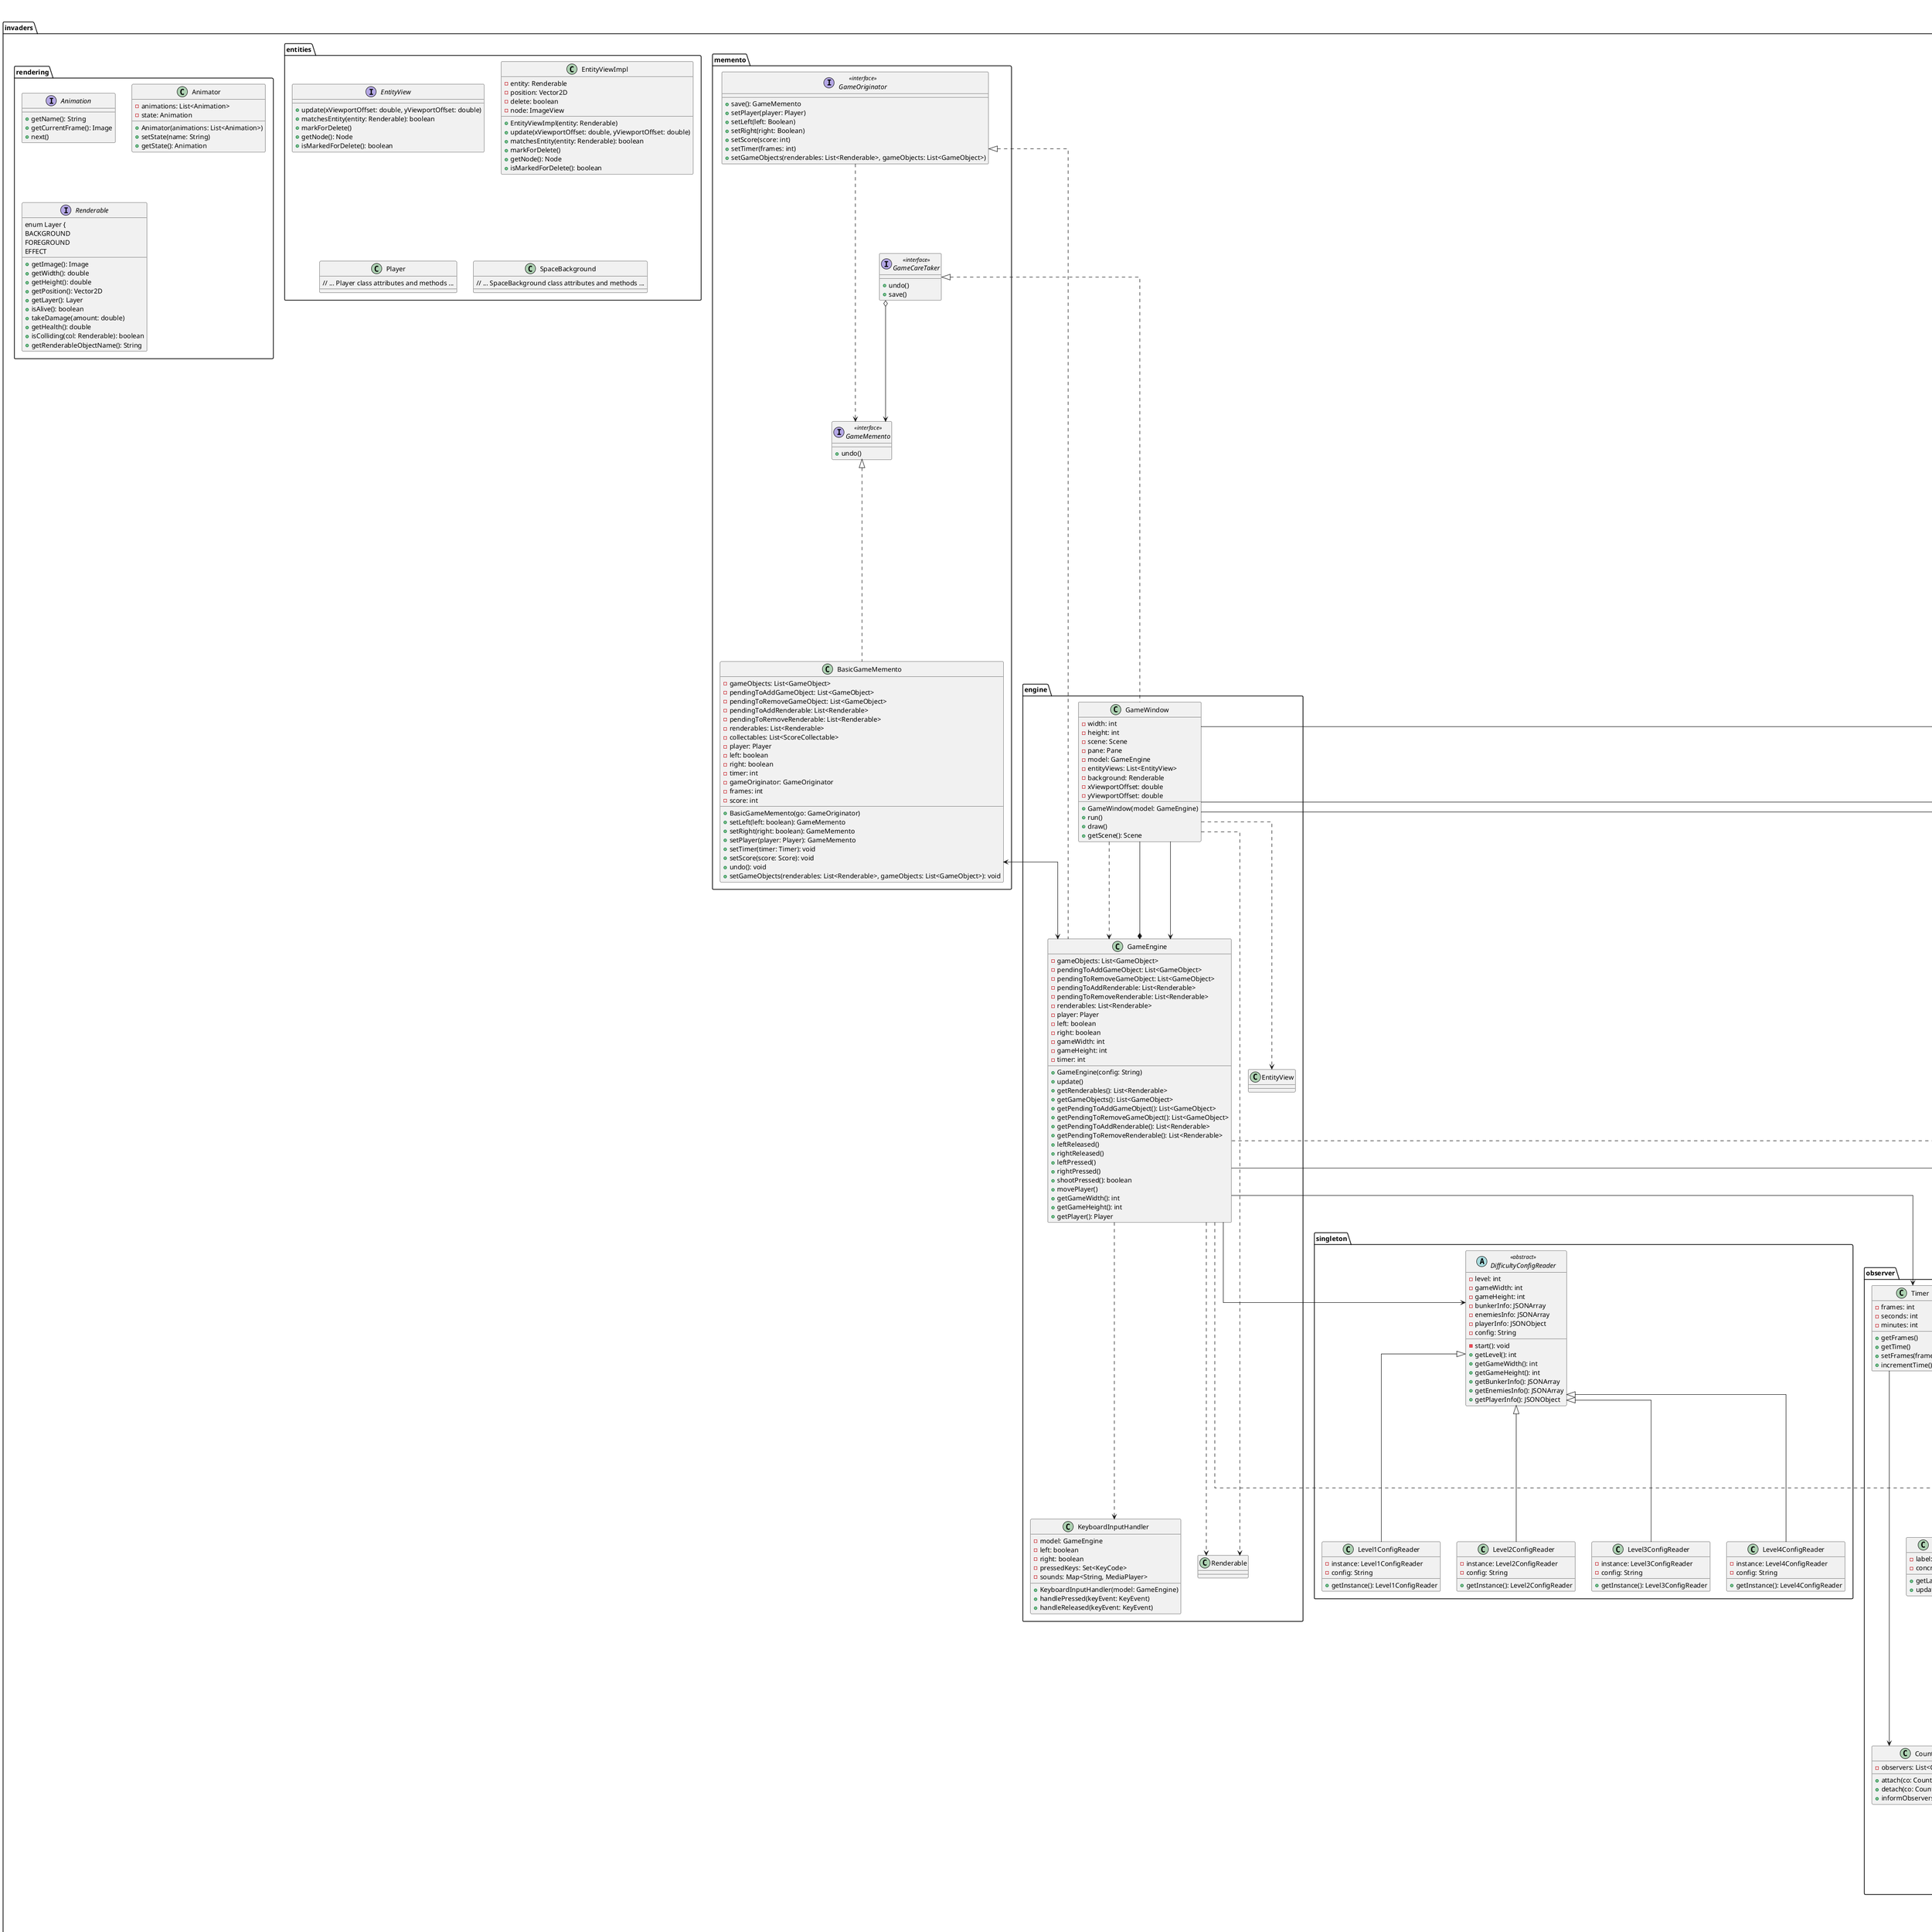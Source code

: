 @startuml

title Class Diagram for "Invaders Game"

skinparam linetype ortho

package invaders.builder {
    abstract class Builder <<abstract>> {
        +//buildPosition(Vector2D position)//
        +//buildLives(int live)//
        +//createGameObject()//
        +//reset()//
    }
    class BunkerBuilder {
        + buildImage(Image image)
    }
    class Director {
        + constructBunker(BunkerBuilder builder, JSONObject eachBunkerInfo)
        + constructEnemy(GameEngine engine, EnemyBuilder builder, JSONObject eachEnemyInfo)
    }
    class EnemyBuilder {
        + buildImageAndStrategy(String strategy)
    }
}

Builder <|--- BunkerBuilder
Builder <|--- EnemyBuilder

Director --> invaders.gameobject.Enemy: creates
Director --> invaders.gameobject.Bunker: creates

Director --> BunkerBuilder
Director --> EnemyBuilder

package invaders.strategy {
    interface ProjectileStrategy {
        +update(p: Projectile)
    }

    ProjectileStrategy <|-- FastProjectileStrategy
    ProjectileStrategy <|-- SlowProjectileStrategy
    ProjectileStrategy <|-- NormalProjectileStrategy

    class FastProjectileStrategy {
        +update(p: Projectile)
    }

    class NormalProjectileStrategy {
        +update(p: Projectile)
    }

    class SlowProjectileStrategy {
        +update(p: Projectile)
    }
}


package invaders.factory {
    class Projectile {
        + getPosition(): Vector2D
        + getImage(): Image
        + getLayer(): Layer
        + start()
        + getWidth(): double
        + getHeight(): double
        + takeDamage(amount: double)
        + getHealth(): double
        + isAlive(): boolean
    }

    class EnemyProjectile {
        - strategy: ProjectileStrategy
        + EnemyProjectile(position: Vector2D, strategy: ProjectileStrategy, image: Image)
        + update(model: GameEngine)
        + getRenderableObjectName(): String
    }

    class EnemyProjectileFactory {
        + createProjectile(position: Vector2D, strategy: ProjectileStrategy, image: Image): Projectile
    }

    class PlayerProjectile {
        - strategy: ProjectileStrategy
        + PlayerProjectile(position: Vector2D, strategy: ProjectileStrategy)
        + update(model: GameEngine)
        + getRenderableObjectName(): String
    }

    class PlayerProjectileFactory {
        + createProjectile(position: Vector2D, strategy: ProjectileStrategy, image: Image): Projectile
    }

    class ProjectileFactory {
        + createProjectile(position: Vector2D, strategy: ProjectileStrategy, image: Image): Projectile
    }
}

FastProjectileStrategy ---|> ProjectileStrategy
NormalProjectileStrategy ---|> ProjectileStrategy
SlowProjectileStrategy ---|> ProjectileStrategy
Projectile ...> EnemyProjectileFactory
Projectile ...> PlayerProjectileFactory

ProjectileFactory ...> Projectile

Projectile <|-- PlayerProjectile
Projectile <|-- EnemyProjectile

ProjectileFactory <|--- EnemyProjectileFactory
ProjectileFactory <|--- PlayerProjectileFactory

ProjectileStrategy <.. EnemyProjectile
ProjectileStrategy <.. PlayerProjectile

package invaders.state {
    interface BunkerState {
        + takeDamage()
    }

    BunkerState <|-- GreenState
    BunkerState <|-- YellowState
    BunkerState <|-- RedState
    Bunker ...> BunkerState

    class GreenState {
        + takeDamage()
    }

    class RedState {
        + takeDamage()
    }

    class YellowState {
        + takeDamage()
    }
}

package invaders.factory {
    class Projectile {
        - lives: int
        - position: Vector2D
        - image: Image
        + Projectile(position: Vector2D, image: Image)
        + getPosition(): Vector2D
        + getImage(): Image
        + getLayer(): Layer
        + start()
        + getWidth(): double
        + getHeight(): double
        + takeDamage(amount: double)
        + getHealth(): double
        + isAlive(): boolean
    }

    EnemyProjectile ...> ProjectileStrategy
    PlayerProjectile ...> ProjectileStrategy

    interface ProjectileFactory {
        + createProjectile(position: Vector2D, strategy: ProjectileStrategy, image: Image): Projectile
    }

    class EnemyProjectile {
        - strategy: ProjectileStrategy
        + EnemyProjectile(position: Vector2D, strategy: ProjectileStrategy, image: Image)
        + update(model: GameEngine)
        + getRenderableObjectName(): String
    }

    class EnemyProjectileFactory {
        + createProjectile(position: Vector2D, strategy: ProjectileStrategy, image: Image): Projectile
    }

    class PlayerProjectile {
        - strategy: ProjectileStrategy
        + PlayerProjectile(position: Vector2D, strategy: ProjectileStrategy)
        + update(model: GameEngine)
        + getRenderableObjectName(): String
    }

    class PlayerProjectileFactory {
        + createProjectile(position: Vector2D, strategy: ProjectileStrategy, image: Image): Projectile
    }
}

package invaders.gameobject {
    interface GameObject {
        + start()
        + update(model: GameEngine)
        + getPosition(): Vector2D
        + getLayer(): Layer
        + getImage(): Image
        + getWidth(): double
        + getHeight(): double
        + takeDamage(amount: double)
        + getHealth(): double
        + isAlive(): boolean
        + getRenderableObjectName(): String
    }

    GameObect <|-- Projectile
    GameObect <|-- Bunker
    GameObect <|-- Enemy

    interface Moveable {
        + up()
        + down()
        + left()
        + right()
    }

    Moveable <|-- Player

    class Enemy {
        - position: Vector2D
        - lives: int
        - image: Image
        - xVel: int
        - enemyProjectile: ArrayList<Projectile>
        - pendingToDeleteEnemyProjectile: ArrayList<Projectile>
        - projectileStrategy: ProjectileStrategy
        - projectileFactory: ProjectileFactory
        - projectileImage: Image
        - random: Random
        + Enemy(position: Vector2D)
        + start()
        + update(engine: GameEngine)
        + getImage(): Image
        + getWidth(): double
        + getHeight(): double
        + getPosition(): Vector2D
        + getLayer(): Layer
        + setPosition(position: Vector2D)
        + setLives(lives: int)
        + setImage(image: Image)
        + setProjectileImage(projectileImage: Image)
        + takeDamage(amount: double)
        + getHealth(): double
        + getRenderableObjectName(): String
        + isAlive(): boolean
        + setProjectileStrategy(projectileStrategy: ProjectileStrategy)
    }

    class Player {
        - position: Vector2D
        - health: double
        - velocity: double
        - width: double
        - height: double
        - image: Image
        - playerProjectileFactory: ProjectileFactory
        + Player(playerInfo: JSONObject)
        + takeDamage(amount: double)
        + getHealth(): double
        + isAlive(): boolean
        + up()
        + down()
        + left()
        + right()
        + shoot(): Projectile
        + getImage(): Image
        + getWidth(): double
        + getHeight(): double
        + getPosition(): Vector2D
        + getLayer(): Layer
        + getRenderableObjectName(): String
    }

    class Bunker {
        - position: Vector2D
        - width: double
        - height: double
        - lives: int
        - image: Image
        - state: BunkerState
        + start()
        + update(model: GameEngine)
        + setPosition(position: Vector2D)
        + getPosition(): Vector2D
        + getLayer(): Layer
        + getImage(): Image
        + takeDamage(amount: double)
        + getHealth(): double
        + getRenderableObjectName(): String
        + isAlive(): boolean
        + getWidth(): double
        + setWidth(width: int)
        + getHeight(): double
        + setHeight(height: int)
        + getLives(): int
        + setLives(lives: int)
        + setImage(image: Image)
        + getState(): BunkerState
        + setState(state: BunkerState)
    }
}

package invaders.engine {
    class GameEngine {
        - gameObjects: List<GameObject>
        - pendingToAddGameObject: List<GameObject>
        - pendingToRemoveGameObject: List<GameObject>
        - pendingToAddRenderable: List<Renderable>
        - pendingToRemoveRenderable: List<Renderable>
        - renderables: List<Renderable>
        - player: Player
        - left: boolean
        - right: boolean
        - gameWidth: int
        - gameHeight: int
        - timer: int
        + GameEngine(config: String)
        + update()
        + getRenderables(): List<Renderable>
        + getGameObjects(): List<GameObject>
        + getPendingToAddGameObject(): List<GameObject>
        + getPendingToRemoveGameObject(): List<GameObject>
        + getPendingToAddRenderable(): List<Renderable>
        + getPendingToRemoveRenderable(): List<Renderable>
        + leftReleased()
        + rightReleased()
        + leftPressed()
        + rightPressed()
        + shootPressed(): boolean
        + movePlayer()
        + getGameWidth(): int
        + getGameHeight(): int
        + getPlayer(): Player
    }

    GameEngine ...> Player
    GameEngine ...> GameObject
    GameEngine ...> Renderable
    GameEngine ...> KeyboardInputHandler

    GameWindow ...> GameEngine
    GameWindow ...> EntityView
    GameWindow ...> Renderable

    class GameWindow {
        - width: int
        - height: int
        - scene: Scene
        - pane: Pane
        - model: GameEngine
        - entityViews: List<EntityView>
        - background: Renderable
        - xViewportOffset: double
        - yViewportOffset: double
        + GameWindow(model: GameEngine)
        + run()
        + draw()
        + getScene(): Scene
    }

    class KeyboardInputHandler {
        - model: GameEngine
        - left: boolean
        - right: boolean
        - pressedKeys: Set<KeyCode>
        - sounds: Map<String, MediaPlayer>
        + KeyboardInputHandler(model: GameEngine)
        + handlePressed(keyEvent: KeyEvent)
        + handleReleased(keyEvent: KeyEvent)
    }
}

package invaders.memento {
    interface GameOriginator  <<interface>> {
        +save(): GameMemento
        +setPlayer(player: Player)
        +setLeft(left: Boolean)
        +setRight(right: Boolean)
        +setScore(score: int)
        +setTimer(frames: int)
        +setGameObjects(renderables: List<Renderable>, gameObjects: List<GameObject>)
    }

    interface GameCareTaker <<interface>> {
        +undo()
        +save()
    }

    interface GameMemento <<interface>> {
        +undo()
    }

    class BasicGameMemento {
        - gameObjects: List<GameObject>
        - pendingToAddGameObject: List<GameObject>
        - pendingToRemoveGameObject: List<GameObject>
        - pendingToAddRenderable: List<Renderable>
        - pendingToRemoveRenderable: List<Renderable>
        - renderables: List<Renderable>
        - collectables: List<ScoreCollectable>
        - player: Player
        - left: boolean
        - right: boolean
        - timer: int
        - gameOriginator: GameOriginator
        - frames: int
        - score: int

        + BasicGameMemento(go: GameOriginator)
        + setLeft(left: boolean): GameMemento
        + setRight(right: boolean): GameMemento
        + setPlayer(player: Player): GameMemento
        + setTimer(timer: Timer): void
        + setScore(score: Score): void
        + undo(): void
        + setGameObjects(renderables: List<Renderable>, gameObjects: List<GameObject>): void
    }
}

GameOriginator ...> GameMemento
GameCareTaker o--> GameMemento

BasicGameMemento ..up-|> GameMemento
BasicGameMemento <--right-->  GameEngine

GameWindow ..up..|> GameCareTaker
GameEngine ..up..|> GameOriginator

package invaders.observer {
    interface CounterObserver {
        +update()
    }

    class CounterSubject {
        -observers: List<CounterObserver>
        +attach(co: CounterObserver)
        +detach(co: CounterObserver)
        +informObservers()
    }

    class Score {
        -score: int
        +getScore()
        +setScore(score: int)
        +incrementScore(increment: int)
    }

    class ScoreObserver {
        -label: Label
        -concreteSubject: Score
        +getLabel()
        +update()
    }

    class Timer {
        -frames: int
        -seconds: int
        -minutes: int
        +getFrames()
        +getTime()
        +setFrames(frames: int)
        +incrementTime()
    }

    class TimerObserver {
        -label: Label
        -concreteSubject: Timer
        +getLabel()
        +update()
    }

}

TimerObserver ...|> CounterObserver
ScoreObserver ...|> CounterObserver

Timer ---> CounterSubject
Score ---> CounterSubject

CounterSubject o--> CounterObserver

invaders.engine.GameEngine --> invaders.observer.Score
invaders.engine.GameEngine --> invaders.observer.Timer
invaders.engine.GameWindow --* invaders.engine.GameEngine
invaders.engine.GameWindow --> invaders.observer.ScoreObserver
invaders.engine.GameWindow --> invaders.observer.TimerObserver

package invaders.singleton {
    abstract class DifficultyConfigReader <<abstract>> {
        - level: int
        - gameWidth: int
        - gameHeight: int
        - bunkerInfo: JSONArray
        - enemiesInfo: JSONArray
        - playerInfo: JSONObject
        - config: String
        - start(): void
        + getLevel(): int
        + getGameWidth(): int
        + getGameHeight(): int
        + getBunkerInfo(): JSONArray
        + getEnemiesInfo(): JSONArray
        + getPlayerInfo(): JSONObject
    }

    class Level1ConfigReader {
        - instance: Level1ConfigReader
        - config: String
        + getInstance(): Level1ConfigReader
    }

    class Level2ConfigReader {
        - instance: Level2ConfigReader
        - config: String
        + getInstance(): Level2ConfigReader
    }

    class Level3ConfigReader {
        - instance: Level3ConfigReader
        - config: String
        + getInstance(): Level3ConfigReader
    }

    class Level4ConfigReader {
        - instance: Level4ConfigReader
        - config: String
        + getInstance(): Level4ConfigReader
    }
}

package invaders.state {
    class GameStateClass {
        - width: int
        - height: int
        - scene: Scene
        - pane: Pane
        + GameStateClass()
        + getScene(): Scene
        + getRootPane(): Pane
        + run(): void
        {abstract} + stop(): void
    }

    class WinScreen {
        + WinScreen(app: App)
        {abstract} + stop(): void
    }

    class LoseScreen {
        + LoseScreen(app: App)
        {abstract} + stop(): void
    }
}
    class App {
        - primaryStage: Stage
        - model: GameEngine
        - window: GameWindow
        - currentGameState: GameStateClass
        - gameStates: ArrayList<GameStateClass>
        + main(args: String[]): void
        + App()
        + setLevel(dcr: DifficultyConfigReader): void
        + start(primaryStage: Stage): void
        + setGameState(gs: GameStateClass): void
        + nextScene(): void
    }
DifficultyConfigReader <|-- Level1ConfigReader
DifficultyConfigReader <|-- Level2ConfigReader
DifficultyConfigReader <|-- Level3ConfigReader
DifficultyConfigReader <|-- Level4ConfigReader
GameStateClass <|-- WinScreen
GameStateClass <|-- LoseScreen
GameStateClass <|-- LoseScreen
GameStateClass <|-- GameWindow
GameEngine --> DifficultyConfigReader
App --> GameStateClass
GameWindow --> GameEngine

package invaders.entities {
    interface EntityView {
        + update(xViewportOffset: double, yViewportOffset: double)
        + matchesEntity(entity: Renderable): boolean
        + markForDelete()
        + getNode(): Node
        + isMarkedForDelete(): boolean
    }

    class EntityViewImpl {
        - entity: Renderable
        - position: Vector2D
        - delete: boolean
        - node: ImageView
        + EntityViewImpl(entity: Renderable)
        + update(xViewportOffset: double, yViewportOffset: double)
        + matchesEntity(entity: Renderable): boolean
        + markForDelete()
        + getNode(): Node
        + isMarkedForDelete(): boolean
    }

    class Player {
        // ... Player class attributes and methods ...
    }

    class SpaceBackground {
        // ... SpaceBackground class attributes and methods ...
    }
}

package invaders.rendering {
    interface Animation {
        + getName(): String
        + getCurrentFrame(): Image
        + next()
    }

    class Animator {
        - animations: List<Animation>
        - state: Animation
        + Animator(animations: List<Animation>)
        + setState(name: String)
        + getState(): Animation
    }

    interface Renderable {
        + getImage(): Image
        + getWidth(): double
        + getHeight(): double
        + getPosition(): Vector2D
        + getLayer(): Layer
        + isAlive(): boolean
        + takeDamage(amount: double)
        + getHealth(): double
        + isColliding(col: Renderable): boolean
        + getRenderableObjectName(): String

        enum Layer {
            BACKGROUND
            FOREGROUND
            EFFECT
        }
    }

    class AnimationImpl {
        // ... AnimationImpl class attributes and methods ...
    }

    class RenderableObject {
        // ... RenderableObject class attributes and methods ...
    }
}



@enduml
